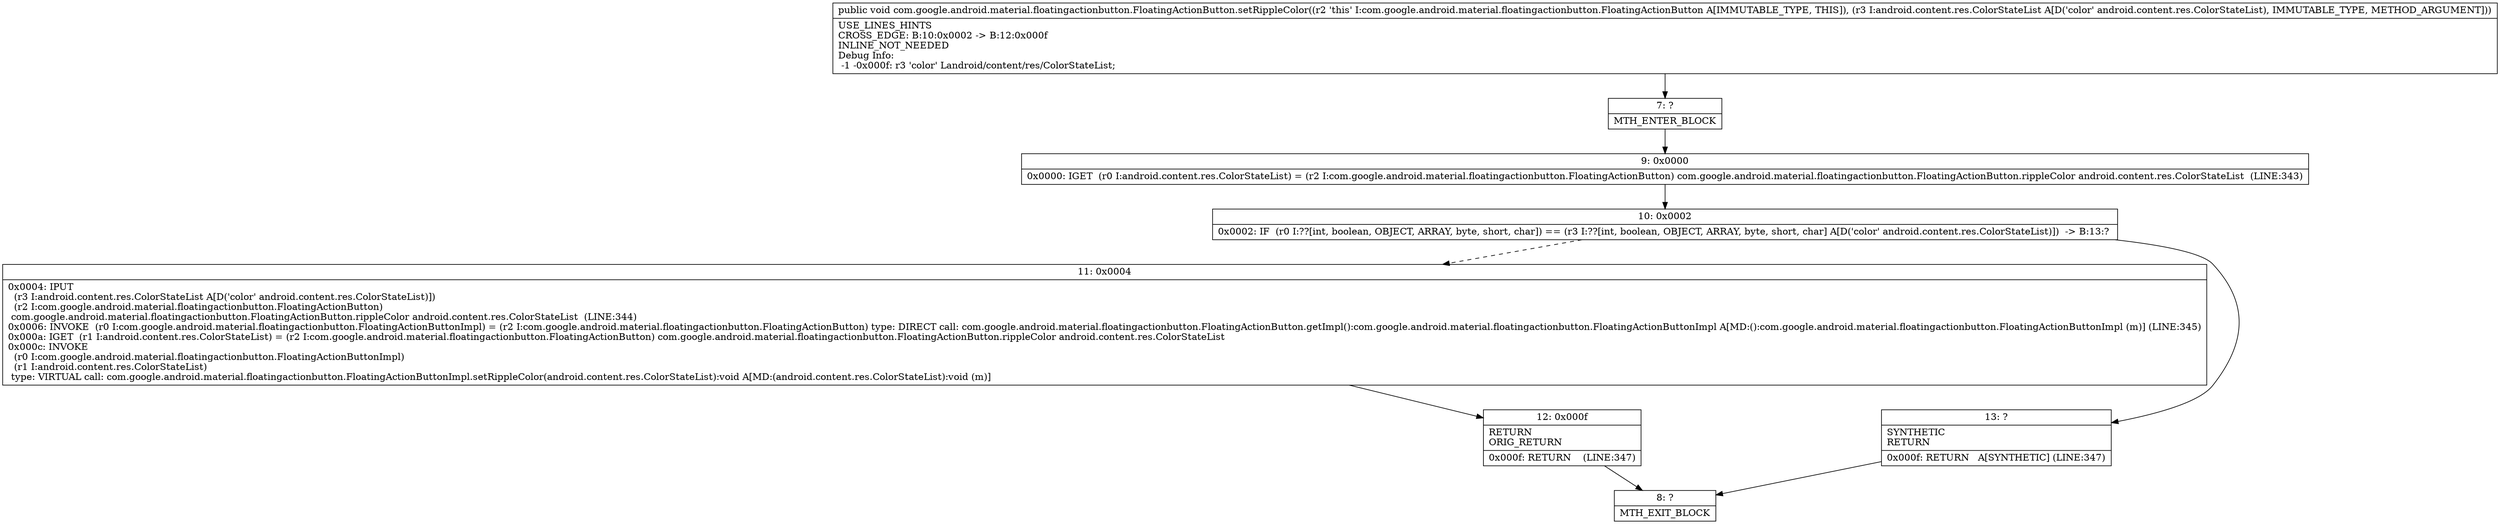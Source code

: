 digraph "CFG forcom.google.android.material.floatingactionbutton.FloatingActionButton.setRippleColor(Landroid\/content\/res\/ColorStateList;)V" {
Node_7 [shape=record,label="{7\:\ ?|MTH_ENTER_BLOCK\l}"];
Node_9 [shape=record,label="{9\:\ 0x0000|0x0000: IGET  (r0 I:android.content.res.ColorStateList) = (r2 I:com.google.android.material.floatingactionbutton.FloatingActionButton) com.google.android.material.floatingactionbutton.FloatingActionButton.rippleColor android.content.res.ColorStateList  (LINE:343)\l}"];
Node_10 [shape=record,label="{10\:\ 0x0002|0x0002: IF  (r0 I:??[int, boolean, OBJECT, ARRAY, byte, short, char]) == (r3 I:??[int, boolean, OBJECT, ARRAY, byte, short, char] A[D('color' android.content.res.ColorStateList)])  \-\> B:13:? \l}"];
Node_11 [shape=record,label="{11\:\ 0x0004|0x0004: IPUT  \l  (r3 I:android.content.res.ColorStateList A[D('color' android.content.res.ColorStateList)])\l  (r2 I:com.google.android.material.floatingactionbutton.FloatingActionButton)\l com.google.android.material.floatingactionbutton.FloatingActionButton.rippleColor android.content.res.ColorStateList  (LINE:344)\l0x0006: INVOKE  (r0 I:com.google.android.material.floatingactionbutton.FloatingActionButtonImpl) = (r2 I:com.google.android.material.floatingactionbutton.FloatingActionButton) type: DIRECT call: com.google.android.material.floatingactionbutton.FloatingActionButton.getImpl():com.google.android.material.floatingactionbutton.FloatingActionButtonImpl A[MD:():com.google.android.material.floatingactionbutton.FloatingActionButtonImpl (m)] (LINE:345)\l0x000a: IGET  (r1 I:android.content.res.ColorStateList) = (r2 I:com.google.android.material.floatingactionbutton.FloatingActionButton) com.google.android.material.floatingactionbutton.FloatingActionButton.rippleColor android.content.res.ColorStateList \l0x000c: INVOKE  \l  (r0 I:com.google.android.material.floatingactionbutton.FloatingActionButtonImpl)\l  (r1 I:android.content.res.ColorStateList)\l type: VIRTUAL call: com.google.android.material.floatingactionbutton.FloatingActionButtonImpl.setRippleColor(android.content.res.ColorStateList):void A[MD:(android.content.res.ColorStateList):void (m)]\l}"];
Node_12 [shape=record,label="{12\:\ 0x000f|RETURN\lORIG_RETURN\l|0x000f: RETURN    (LINE:347)\l}"];
Node_8 [shape=record,label="{8\:\ ?|MTH_EXIT_BLOCK\l}"];
Node_13 [shape=record,label="{13\:\ ?|SYNTHETIC\lRETURN\l|0x000f: RETURN   A[SYNTHETIC] (LINE:347)\l}"];
MethodNode[shape=record,label="{public void com.google.android.material.floatingactionbutton.FloatingActionButton.setRippleColor((r2 'this' I:com.google.android.material.floatingactionbutton.FloatingActionButton A[IMMUTABLE_TYPE, THIS]), (r3 I:android.content.res.ColorStateList A[D('color' android.content.res.ColorStateList), IMMUTABLE_TYPE, METHOD_ARGUMENT]))  | USE_LINES_HINTS\lCROSS_EDGE: B:10:0x0002 \-\> B:12:0x000f\lINLINE_NOT_NEEDED\lDebug Info:\l  \-1 \-0x000f: r3 'color' Landroid\/content\/res\/ColorStateList;\l}"];
MethodNode -> Node_7;Node_7 -> Node_9;
Node_9 -> Node_10;
Node_10 -> Node_11[style=dashed];
Node_10 -> Node_13;
Node_11 -> Node_12;
Node_12 -> Node_8;
Node_13 -> Node_8;
}

